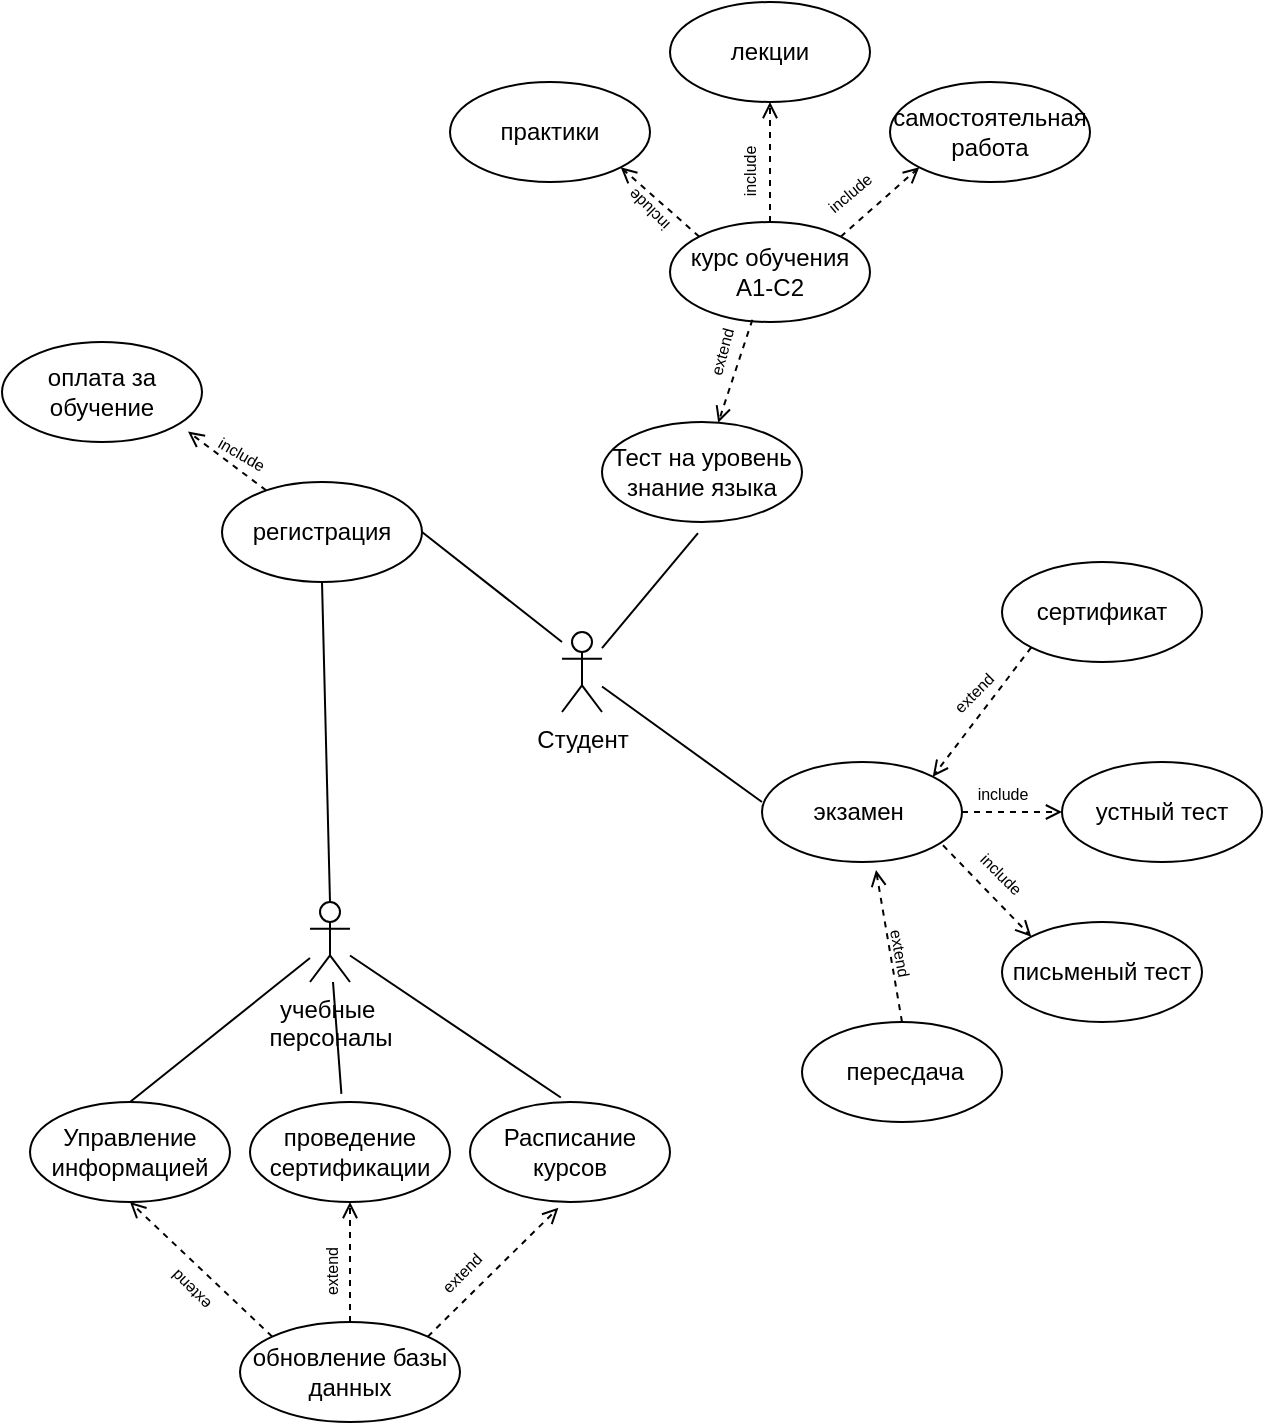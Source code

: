 <mxfile version="24.2.1" type="github">
  <diagram name="Page-1" id="aDBO0gnlO2sUc_E0fWF-">
    <mxGraphModel dx="842" dy="487" grid="1" gridSize="10" guides="1" tooltips="1" connect="1" arrows="1" fold="1" page="1" pageScale="1" pageWidth="827" pageHeight="1169" math="0" shadow="0">
      <root>
        <mxCell id="0" />
        <mxCell id="1" parent="0" />
        <mxCell id="MLhVAN1Ft5uEf6ipusnZ-1" value="Студент&lt;div&gt;&lt;br&gt;&lt;/div&gt;" style="shape=umlActor;verticalLabelPosition=bottom;verticalAlign=top;html=1;outlineConnect=0;" vertex="1" parent="1">
          <mxGeometry x="290" y="355" width="20" height="40" as="geometry" />
        </mxCell>
        <mxCell id="MLhVAN1Ft5uEf6ipusnZ-4" value="учебные&amp;nbsp;&lt;div&gt;персоналы&lt;div&gt;&lt;br&gt;&lt;/div&gt;&lt;/div&gt;" style="shape=umlActor;verticalLabelPosition=bottom;verticalAlign=top;html=1;outlineConnect=0;" vertex="1" parent="1">
          <mxGeometry x="164" y="490" width="20" height="40" as="geometry" />
        </mxCell>
        <mxCell id="MLhVAN1Ft5uEf6ipusnZ-6" value="Тест на уровень знание языка" style="ellipse;whiteSpace=wrap;html=1;" vertex="1" parent="1">
          <mxGeometry x="310" y="250" width="100" height="50" as="geometry" />
        </mxCell>
        <mxCell id="MLhVAN1Ft5uEf6ipusnZ-7" value="курс обучения&lt;div&gt;A1-C2&lt;/div&gt;" style="ellipse;whiteSpace=wrap;html=1;" vertex="1" parent="1">
          <mxGeometry x="344" y="150" width="100" height="50" as="geometry" />
        </mxCell>
        <mxCell id="MLhVAN1Ft5uEf6ipusnZ-8" value="регистрация" style="ellipse;whiteSpace=wrap;html=1;" vertex="1" parent="1">
          <mxGeometry x="120" y="280" width="100" height="50" as="geometry" />
        </mxCell>
        <mxCell id="MLhVAN1Ft5uEf6ipusnZ-13" value="экзамен&amp;nbsp;" style="ellipse;whiteSpace=wrap;html=1;" vertex="1" parent="1">
          <mxGeometry x="390" y="420" width="100" height="50" as="geometry" />
        </mxCell>
        <mxCell id="MLhVAN1Ft5uEf6ipusnZ-14" value="сертификат" style="ellipse;whiteSpace=wrap;html=1;" vertex="1" parent="1">
          <mxGeometry x="510" y="320" width="100" height="50" as="geometry" />
        </mxCell>
        <mxCell id="MLhVAN1Ft5uEf6ipusnZ-15" value="устный тест" style="ellipse;whiteSpace=wrap;html=1;" vertex="1" parent="1">
          <mxGeometry x="540" y="420" width="100" height="50" as="geometry" />
        </mxCell>
        <mxCell id="MLhVAN1Ft5uEf6ipusnZ-16" value="письменый тест" style="ellipse;whiteSpace=wrap;html=1;" vertex="1" parent="1">
          <mxGeometry x="510" y="500" width="100" height="50" as="geometry" />
        </mxCell>
        <mxCell id="MLhVAN1Ft5uEf6ipusnZ-17" value="лекции" style="ellipse;whiteSpace=wrap;html=1;" vertex="1" parent="1">
          <mxGeometry x="344" y="40" width="100" height="50" as="geometry" />
        </mxCell>
        <mxCell id="MLhVAN1Ft5uEf6ipusnZ-18" value="практики" style="ellipse;whiteSpace=wrap;html=1;" vertex="1" parent="1">
          <mxGeometry x="234" y="80" width="100" height="50" as="geometry" />
        </mxCell>
        <mxCell id="MLhVAN1Ft5uEf6ipusnZ-19" value="самостоятельная работа" style="ellipse;whiteSpace=wrap;html=1;" vertex="1" parent="1">
          <mxGeometry x="454" y="80" width="100" height="50" as="geometry" />
        </mxCell>
        <mxCell id="MLhVAN1Ft5uEf6ipusnZ-20" value="Управление информацией" style="ellipse;whiteSpace=wrap;html=1;" vertex="1" parent="1">
          <mxGeometry x="24" y="590" width="100" height="50" as="geometry" />
        </mxCell>
        <mxCell id="MLhVAN1Ft5uEf6ipusnZ-21" value="Расписание курсов" style="ellipse;whiteSpace=wrap;html=1;" vertex="1" parent="1">
          <mxGeometry x="244" y="590" width="100" height="50" as="geometry" />
        </mxCell>
        <mxCell id="MLhVAN1Ft5uEf6ipusnZ-22" value="проведение сертификации" style="ellipse;whiteSpace=wrap;html=1;" vertex="1" parent="1">
          <mxGeometry x="134" y="590" width="100" height="50" as="geometry" />
        </mxCell>
        <mxCell id="MLhVAN1Ft5uEf6ipusnZ-23" value="обновление базы данных" style="ellipse;whiteSpace=wrap;html=1;" vertex="1" parent="1">
          <mxGeometry x="129" y="700" width="110" height="50" as="geometry" />
        </mxCell>
        <mxCell id="MLhVAN1Ft5uEf6ipusnZ-27" value="оплата за обучение" style="ellipse;whiteSpace=wrap;html=1;" vertex="1" parent="1">
          <mxGeometry x="10" y="210" width="100" height="50" as="geometry" />
        </mxCell>
        <mxCell id="MLhVAN1Ft5uEf6ipusnZ-31" value="" style="endArrow=none;html=1;rounded=0;entryX=1;entryY=0.5;entryDx=0;entryDy=0;" edge="1" parent="1" target="MLhVAN1Ft5uEf6ipusnZ-8">
          <mxGeometry width="50" height="50" relative="1" as="geometry">
            <mxPoint x="290" y="360" as="sourcePoint" />
            <mxPoint x="210" y="310" as="targetPoint" />
          </mxGeometry>
        </mxCell>
        <mxCell id="MLhVAN1Ft5uEf6ipusnZ-32" value="" style="html=1;verticalAlign=bottom;labelBackgroundColor=none;endArrow=open;endFill=0;dashed=1;rounded=0;entryX=0.93;entryY=0.896;entryDx=0;entryDy=0;entryPerimeter=0;" edge="1" parent="1" source="MLhVAN1Ft5uEf6ipusnZ-8" target="MLhVAN1Ft5uEf6ipusnZ-27">
          <mxGeometry width="160" relative="1" as="geometry">
            <mxPoint x="20" y="400" as="sourcePoint" />
            <mxPoint x="180" y="400" as="targetPoint" />
          </mxGeometry>
        </mxCell>
        <mxCell id="MLhVAN1Ft5uEf6ipusnZ-34" value="" style="html=1;verticalAlign=bottom;labelBackgroundColor=none;endArrow=open;endFill=0;dashed=1;rounded=0;entryX=1;entryY=1;entryDx=0;entryDy=0;exitX=0;exitY=0;exitDx=0;exitDy=0;" edge="1" parent="1" source="MLhVAN1Ft5uEf6ipusnZ-7" target="MLhVAN1Ft5uEf6ipusnZ-18">
          <mxGeometry width="160" relative="1" as="geometry">
            <mxPoint x="413.5" y="140" as="sourcePoint" />
            <mxPoint x="374.5" y="111" as="targetPoint" />
          </mxGeometry>
        </mxCell>
        <mxCell id="MLhVAN1Ft5uEf6ipusnZ-35" value="" style="html=1;verticalAlign=bottom;labelBackgroundColor=none;endArrow=open;endFill=0;dashed=1;rounded=0;exitX=0.5;exitY=0;exitDx=0;exitDy=0;" edge="1" parent="1" source="MLhVAN1Ft5uEf6ipusnZ-7" target="MLhVAN1Ft5uEf6ipusnZ-17">
          <mxGeometry width="160" relative="1" as="geometry">
            <mxPoint x="504" y="270" as="sourcePoint" />
            <mxPoint x="664" y="270" as="targetPoint" />
          </mxGeometry>
        </mxCell>
        <mxCell id="MLhVAN1Ft5uEf6ipusnZ-36" value="" style="html=1;verticalAlign=bottom;labelBackgroundColor=none;endArrow=open;endFill=0;dashed=1;rounded=0;exitX=1;exitY=0;exitDx=0;exitDy=0;entryX=0;entryY=1;entryDx=0;entryDy=0;" edge="1" parent="1" source="MLhVAN1Ft5uEf6ipusnZ-7" target="MLhVAN1Ft5uEf6ipusnZ-19">
          <mxGeometry width="160" relative="1" as="geometry">
            <mxPoint x="404" y="160" as="sourcePoint" />
            <mxPoint x="404" y="100" as="targetPoint" />
          </mxGeometry>
        </mxCell>
        <mxCell id="MLhVAN1Ft5uEf6ipusnZ-37" value="" style="html=1;verticalAlign=bottom;labelBackgroundColor=none;endArrow=open;endFill=0;dashed=1;rounded=0;exitX=0;exitY=1;exitDx=0;exitDy=0;entryX=1;entryY=0;entryDx=0;entryDy=0;" edge="1" parent="1" source="MLhVAN1Ft5uEf6ipusnZ-14" target="MLhVAN1Ft5uEf6ipusnZ-13">
          <mxGeometry x="-0.026" y="18" width="160" relative="1" as="geometry">
            <mxPoint x="400" y="450" as="sourcePoint" />
            <mxPoint x="560" y="450" as="targetPoint" />
            <mxPoint as="offset" />
          </mxGeometry>
        </mxCell>
        <mxCell id="MLhVAN1Ft5uEf6ipusnZ-40" value="" style="html=1;verticalAlign=bottom;labelBackgroundColor=none;endArrow=open;endFill=0;dashed=1;rounded=0;exitX=1;exitY=0.5;exitDx=0;exitDy=0;entryX=0;entryY=0.5;entryDx=0;entryDy=0;" edge="1" parent="1" source="MLhVAN1Ft5uEf6ipusnZ-13" target="MLhVAN1Ft5uEf6ipusnZ-15">
          <mxGeometry x="-0.026" y="18" width="160" relative="1" as="geometry">
            <mxPoint x="472" y="432" as="sourcePoint" />
            <mxPoint x="534" y="373" as="targetPoint" />
            <mxPoint as="offset" />
          </mxGeometry>
        </mxCell>
        <mxCell id="MLhVAN1Ft5uEf6ipusnZ-41" value="&lt;font style=&quot;font-size: 8px;&quot;&gt;include&lt;/font&gt;" style="text;html=1;align=center;verticalAlign=middle;resizable=0;points=[];autosize=1;strokeColor=none;fillColor=none;rotation=0;" vertex="1" parent="1">
          <mxGeometry x="485" y="420" width="50" height="30" as="geometry" />
        </mxCell>
        <mxCell id="MLhVAN1Ft5uEf6ipusnZ-42" value="" style="html=1;verticalAlign=bottom;labelBackgroundColor=none;endArrow=open;endFill=0;dashed=1;rounded=0;exitX=0.905;exitY=0.833;exitDx=0;exitDy=0;exitPerimeter=0;entryX=0;entryY=0;entryDx=0;entryDy=0;" edge="1" parent="1" source="MLhVAN1Ft5uEf6ipusnZ-13" target="MLhVAN1Ft5uEf6ipusnZ-16">
          <mxGeometry x="-0.026" y="18" width="160" relative="1" as="geometry">
            <mxPoint x="472" y="432" as="sourcePoint" />
            <mxPoint x="534" y="373" as="targetPoint" />
            <mxPoint as="offset" />
          </mxGeometry>
        </mxCell>
        <mxCell id="MLhVAN1Ft5uEf6ipusnZ-43" value="&lt;font style=&quot;font-size: 8px;&quot;&gt;include&lt;/font&gt;" style="text;html=1;align=center;verticalAlign=middle;resizable=0;points=[];autosize=1;strokeColor=none;fillColor=none;rotation=45;" vertex="1" parent="1">
          <mxGeometry x="485" y="460" width="50" height="30" as="geometry" />
        </mxCell>
        <mxCell id="MLhVAN1Ft5uEf6ipusnZ-45" value="&amp;nbsp;пересдача" style="ellipse;whiteSpace=wrap;html=1;" vertex="1" parent="1">
          <mxGeometry x="410" y="550" width="100" height="50" as="geometry" />
        </mxCell>
        <mxCell id="MLhVAN1Ft5uEf6ipusnZ-46" value="" style="html=1;verticalAlign=bottom;labelBackgroundColor=none;endArrow=open;endFill=0;dashed=1;rounded=0;entryX=0.57;entryY=1.081;entryDx=0;entryDy=0;entryPerimeter=0;exitX=0.5;exitY=0;exitDx=0;exitDy=0;" edge="1" parent="1" source="MLhVAN1Ft5uEf6ipusnZ-45" target="MLhVAN1Ft5uEf6ipusnZ-13">
          <mxGeometry width="160" relative="1" as="geometry">
            <mxPoint x="420" y="530" as="sourcePoint" />
            <mxPoint x="410" y="500" as="targetPoint" />
          </mxGeometry>
        </mxCell>
        <mxCell id="MLhVAN1Ft5uEf6ipusnZ-47" value="&lt;span style=&quot;font-size: 8px;&quot;&gt;extend&lt;/span&gt;" style="text;html=1;align=center;verticalAlign=middle;resizable=0;points=[];autosize=1;strokeColor=none;fillColor=none;rotation=80;" vertex="1" parent="1">
          <mxGeometry x="435" y="500" width="50" height="30" as="geometry" />
        </mxCell>
        <mxCell id="MLhVAN1Ft5uEf6ipusnZ-48" value="&lt;font style=&quot;font-size: 8px;&quot;&gt;include&lt;/font&gt;" style="text;html=1;align=center;verticalAlign=middle;resizable=0;points=[];autosize=1;strokeColor=none;fillColor=none;rotation=-90;" vertex="1" parent="1">
          <mxGeometry x="358" y="110" width="50" height="30" as="geometry" />
        </mxCell>
        <mxCell id="MLhVAN1Ft5uEf6ipusnZ-50" value="&lt;font style=&quot;font-size: 8px;&quot;&gt;include&lt;/font&gt;" style="text;html=1;align=center;verticalAlign=middle;resizable=0;points=[];autosize=1;strokeColor=none;fillColor=none;rotation=-40;" vertex="1" parent="1">
          <mxGeometry x="408" y="120" width="50" height="30" as="geometry" />
        </mxCell>
        <mxCell id="MLhVAN1Ft5uEf6ipusnZ-51" value="&lt;font style=&quot;font-size: 8px;&quot;&gt;include&lt;/font&gt;" style="text;html=1;align=center;verticalAlign=middle;resizable=0;points=[];autosize=1;strokeColor=none;fillColor=none;rotation=-135;" vertex="1" parent="1">
          <mxGeometry x="308" y="130" width="50" height="30" as="geometry" />
        </mxCell>
        <mxCell id="MLhVAN1Ft5uEf6ipusnZ-52" value="&lt;font style=&quot;font-size: 8px;&quot;&gt;include&lt;/font&gt;" style="text;html=1;align=center;verticalAlign=middle;resizable=0;points=[];autosize=1;strokeColor=none;fillColor=none;rotation=30;" vertex="1" parent="1">
          <mxGeometry x="105" y="250" width="50" height="30" as="geometry" />
        </mxCell>
        <mxCell id="MLhVAN1Ft5uEf6ipusnZ-55" value="&lt;span style=&quot;font-size: 8px;&quot;&gt;extend&lt;/span&gt;" style="text;html=1;align=center;verticalAlign=middle;resizable=0;points=[];autosize=1;strokeColor=none;fillColor=none;rotation=-45;" vertex="1" parent="1">
          <mxGeometry x="470" y="370" width="50" height="30" as="geometry" />
        </mxCell>
        <mxCell id="MLhVAN1Ft5uEf6ipusnZ-56" value="" style="endArrow=none;html=1;rounded=0;entryX=0.5;entryY=1;entryDx=0;entryDy=0;exitX=0.5;exitY=0;exitDx=0;exitDy=0;exitPerimeter=0;" edge="1" parent="1" source="MLhVAN1Ft5uEf6ipusnZ-4" target="MLhVAN1Ft5uEf6ipusnZ-8">
          <mxGeometry width="50" height="50" relative="1" as="geometry">
            <mxPoint x="170" y="470" as="sourcePoint" />
            <mxPoint x="195" y="400" as="targetPoint" />
          </mxGeometry>
        </mxCell>
        <mxCell id="MLhVAN1Ft5uEf6ipusnZ-57" value="" style="endArrow=none;html=1;rounded=0;exitX=0.5;exitY=0;exitDx=0;exitDy=0;" edge="1" parent="1" source="MLhVAN1Ft5uEf6ipusnZ-20" target="MLhVAN1Ft5uEf6ipusnZ-4">
          <mxGeometry width="50" height="50" relative="1" as="geometry">
            <mxPoint x="74" y="570" as="sourcePoint" />
            <mxPoint x="124" y="520" as="targetPoint" />
          </mxGeometry>
        </mxCell>
        <mxCell id="MLhVAN1Ft5uEf6ipusnZ-58" value="" style="endArrow=none;html=1;rounded=0;exitX=0.454;exitY=-0.045;exitDx=0;exitDy=0;exitPerimeter=0;" edge="1" parent="1" source="MLhVAN1Ft5uEf6ipusnZ-21" target="MLhVAN1Ft5uEf6ipusnZ-4">
          <mxGeometry width="50" height="50" relative="1" as="geometry">
            <mxPoint x="254" y="560" as="sourcePoint" />
            <mxPoint x="304" y="500" as="targetPoint" />
          </mxGeometry>
        </mxCell>
        <mxCell id="MLhVAN1Ft5uEf6ipusnZ-59" value="" style="endArrow=none;html=1;rounded=0;exitX=0.457;exitY=-0.082;exitDx=0;exitDy=0;exitPerimeter=0;" edge="1" parent="1" source="MLhVAN1Ft5uEf6ipusnZ-22" target="MLhVAN1Ft5uEf6ipusnZ-4">
          <mxGeometry width="50" height="50" relative="1" as="geometry">
            <mxPoint x="94" y="520" as="sourcePoint" />
            <mxPoint x="144" y="470" as="targetPoint" />
          </mxGeometry>
        </mxCell>
        <mxCell id="MLhVAN1Ft5uEf6ipusnZ-60" value="&lt;span style=&quot;font-size: 8px;&quot;&gt;extend&lt;/span&gt;" style="text;html=1;align=center;verticalAlign=middle;resizable=0;points=[];autosize=1;strokeColor=none;fillColor=none;rotation=-90;" vertex="1" parent="1">
          <mxGeometry x="149" y="660" width="50" height="30" as="geometry" />
        </mxCell>
        <mxCell id="MLhVAN1Ft5uEf6ipusnZ-61" value="" style="html=1;verticalAlign=bottom;labelBackgroundColor=none;endArrow=open;endFill=0;dashed=1;rounded=0;entryX=0.5;entryY=1;entryDx=0;entryDy=0;exitX=0;exitY=0;exitDx=0;exitDy=0;" edge="1" parent="1" source="MLhVAN1Ft5uEf6ipusnZ-23" target="MLhVAN1Ft5uEf6ipusnZ-20">
          <mxGeometry width="160" relative="1" as="geometry">
            <mxPoint x="90.5" y="750" as="sourcePoint" />
            <mxPoint x="77.5" y="674" as="targetPoint" />
          </mxGeometry>
        </mxCell>
        <mxCell id="MLhVAN1Ft5uEf6ipusnZ-62" value="" style="html=1;verticalAlign=bottom;labelBackgroundColor=none;endArrow=open;endFill=0;dashed=1;rounded=0;entryX=0.5;entryY=1;entryDx=0;entryDy=0;exitX=0.5;exitY=0;exitDx=0;exitDy=0;" edge="1" parent="1" source="MLhVAN1Ft5uEf6ipusnZ-23" target="MLhVAN1Ft5uEf6ipusnZ-22">
          <mxGeometry width="160" relative="1" as="geometry">
            <mxPoint x="209.5" y="717" as="sourcePoint" />
            <mxPoint x="138.5" y="650" as="targetPoint" />
          </mxGeometry>
        </mxCell>
        <mxCell id="MLhVAN1Ft5uEf6ipusnZ-63" value="" style="html=1;verticalAlign=bottom;labelBackgroundColor=none;endArrow=open;endFill=0;dashed=1;rounded=0;entryX=0.442;entryY=1.058;entryDx=0;entryDy=0;exitX=1;exitY=0;exitDx=0;exitDy=0;entryPerimeter=0;" edge="1" parent="1" source="MLhVAN1Ft5uEf6ipusnZ-23" target="MLhVAN1Ft5uEf6ipusnZ-21">
          <mxGeometry width="160" relative="1" as="geometry">
            <mxPoint x="334" y="727" as="sourcePoint" />
            <mxPoint x="263" y="660" as="targetPoint" />
          </mxGeometry>
        </mxCell>
        <mxCell id="MLhVAN1Ft5uEf6ipusnZ-64" value="&lt;span style=&quot;font-size: 8px;&quot;&gt;extend&lt;/span&gt;" style="text;html=1;align=center;verticalAlign=middle;resizable=0;points=[];autosize=1;strokeColor=none;fillColor=none;rotation=-45;" vertex="1" parent="1">
          <mxGeometry x="214" y="660" width="50" height="30" as="geometry" />
        </mxCell>
        <mxCell id="MLhVAN1Ft5uEf6ipusnZ-65" value="&lt;span style=&quot;font-size: 8px;&quot;&gt;extend&lt;/span&gt;" style="text;html=1;align=center;verticalAlign=middle;resizable=0;points=[];autosize=1;strokeColor=none;fillColor=none;rotation=-135;" vertex="1" parent="1">
          <mxGeometry x="79" y="670" width="50" height="30" as="geometry" />
        </mxCell>
        <mxCell id="MLhVAN1Ft5uEf6ipusnZ-67" value="" style="html=1;verticalAlign=bottom;labelBackgroundColor=none;endArrow=open;endFill=0;dashed=1;rounded=0;exitX=0.412;exitY=0.977;exitDx=0;exitDy=0;exitPerimeter=0;" edge="1" parent="1" source="MLhVAN1Ft5uEf6ipusnZ-7" target="MLhVAN1Ft5uEf6ipusnZ-6">
          <mxGeometry x="-0.026" y="18" width="160" relative="1" as="geometry">
            <mxPoint x="420" y="269" as="sourcePoint" />
            <mxPoint x="483" y="210" as="targetPoint" />
            <mxPoint as="offset" />
          </mxGeometry>
        </mxCell>
        <mxCell id="MLhVAN1Ft5uEf6ipusnZ-68" value="&lt;span style=&quot;font-size: 8px;&quot;&gt;extend&lt;/span&gt;" style="text;html=1;align=center;verticalAlign=middle;resizable=0;points=[];autosize=1;strokeColor=none;fillColor=none;rotation=-75;" vertex="1" parent="1">
          <mxGeometry x="344" y="200" width="50" height="30" as="geometry" />
        </mxCell>
        <mxCell id="MLhVAN1Ft5uEf6ipusnZ-69" value="" style="endArrow=none;html=1;rounded=0;entryX=0.48;entryY=1.111;entryDx=0;entryDy=0;entryPerimeter=0;" edge="1" parent="1" source="MLhVAN1Ft5uEf6ipusnZ-1" target="MLhVAN1Ft5uEf6ipusnZ-6">
          <mxGeometry width="50" height="50" relative="1" as="geometry">
            <mxPoint x="335" y="345" as="sourcePoint" />
            <mxPoint x="265" y="290" as="targetPoint" />
          </mxGeometry>
        </mxCell>
        <mxCell id="MLhVAN1Ft5uEf6ipusnZ-70" value="" style="endArrow=none;html=1;rounded=0;" edge="1" parent="1" target="MLhVAN1Ft5uEf6ipusnZ-1">
          <mxGeometry width="50" height="50" relative="1" as="geometry">
            <mxPoint x="390" y="440" as="sourcePoint" />
            <mxPoint x="400" y="380" as="targetPoint" />
          </mxGeometry>
        </mxCell>
      </root>
    </mxGraphModel>
  </diagram>
</mxfile>
